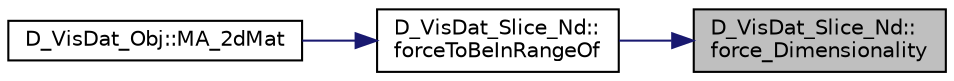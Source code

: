 digraph "D_VisDat_Slice_Nd::force_Dimensionality"
{
 // LATEX_PDF_SIZE
  edge [fontname="Helvetica",fontsize="10",labelfontname="Helvetica",labelfontsize="10"];
  node [fontname="Helvetica",fontsize="10",shape=record];
  rankdir="RL";
  Node1 [label="D_VisDat_Slice_Nd::\lforce_Dimensionality",height=0.2,width=0.4,color="black", fillcolor="grey75", style="filled", fontcolor="black",tooltip=" "];
  Node1 -> Node2 [dir="back",color="midnightblue",fontsize="10",style="solid",fontname="Helvetica"];
  Node2 [label="D_VisDat_Slice_Nd::\lforceToBeInRangeOf",height=0.2,width=0.4,color="black", fillcolor="white", style="filled",URL="$class_d___vis_dat___slice___nd.html#af57117ee3ea886288b117ea32dcb5746",tooltip=" "];
  Node2 -> Node3 [dir="back",color="midnightblue",fontsize="10",style="solid",fontname="Helvetica"];
  Node3 [label="D_VisDat_Obj::MA_2dMat",height=0.2,width=0.4,color="black", fillcolor="white", style="filled",URL="$class_d___vis_dat___obj.html#a3e636f09946ed3b133a6f79194a005e2",tooltip=" "];
}
